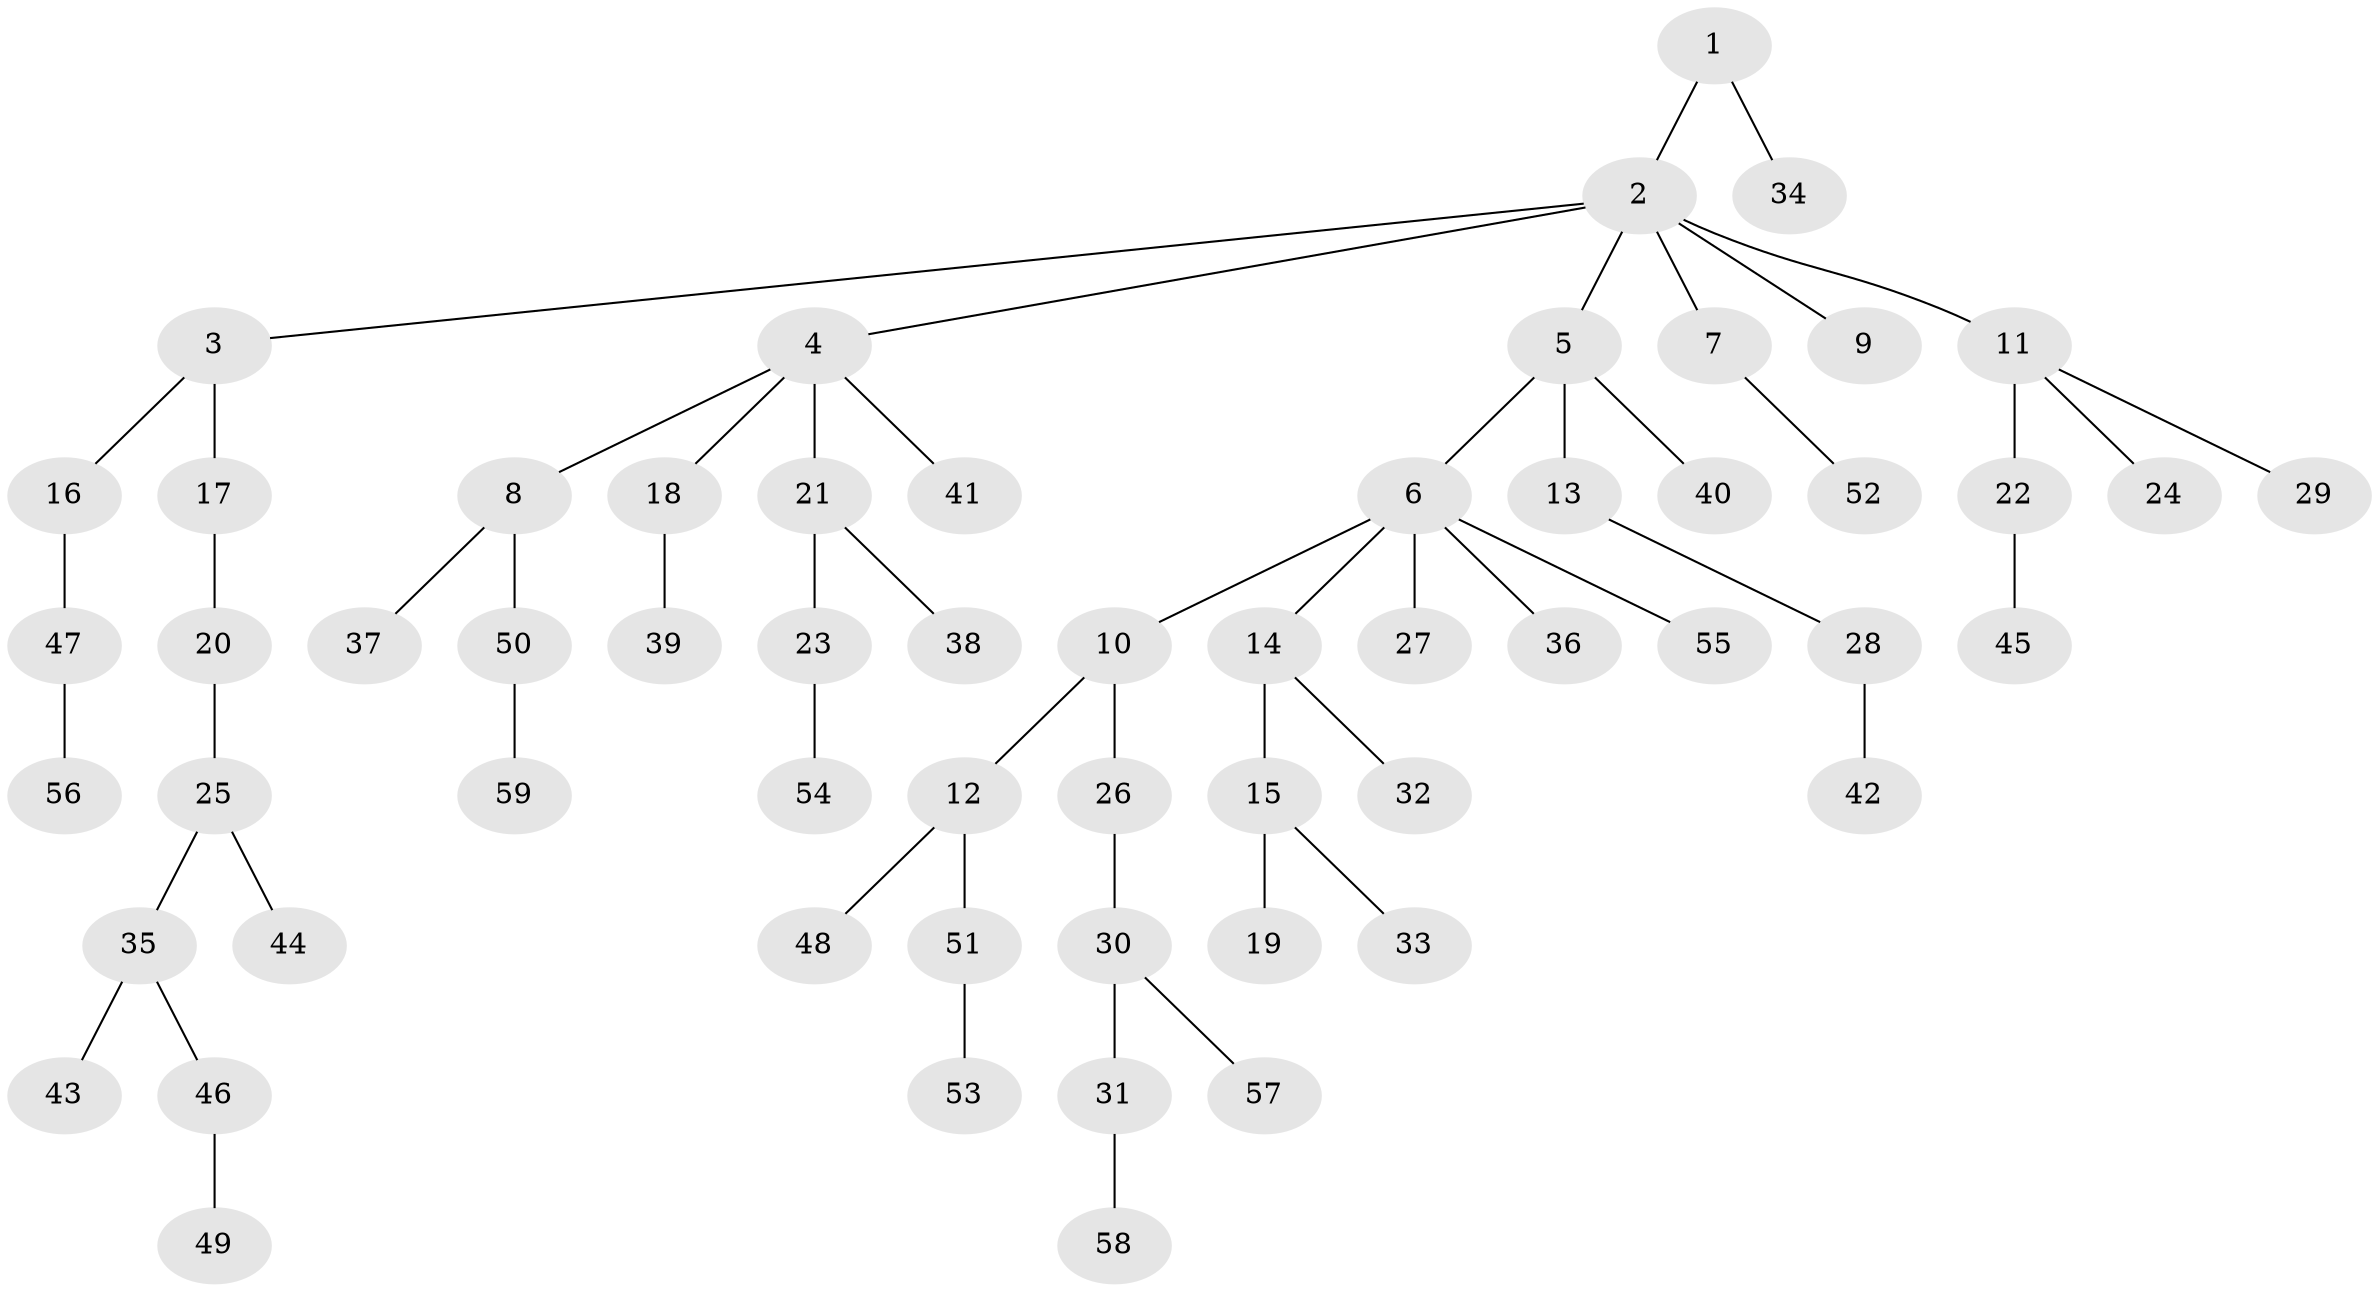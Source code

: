 // Generated by graph-tools (version 1.1) at 2025/53/03/09/25 04:53:55]
// undirected, 59 vertices, 58 edges
graph export_dot {
graph [start="1"]
  node [color=gray90,style=filled];
  1;
  2;
  3;
  4;
  5;
  6;
  7;
  8;
  9;
  10;
  11;
  12;
  13;
  14;
  15;
  16;
  17;
  18;
  19;
  20;
  21;
  22;
  23;
  24;
  25;
  26;
  27;
  28;
  29;
  30;
  31;
  32;
  33;
  34;
  35;
  36;
  37;
  38;
  39;
  40;
  41;
  42;
  43;
  44;
  45;
  46;
  47;
  48;
  49;
  50;
  51;
  52;
  53;
  54;
  55;
  56;
  57;
  58;
  59;
  1 -- 2;
  1 -- 34;
  2 -- 3;
  2 -- 4;
  2 -- 5;
  2 -- 7;
  2 -- 9;
  2 -- 11;
  3 -- 16;
  3 -- 17;
  4 -- 8;
  4 -- 18;
  4 -- 21;
  4 -- 41;
  5 -- 6;
  5 -- 13;
  5 -- 40;
  6 -- 10;
  6 -- 14;
  6 -- 27;
  6 -- 36;
  6 -- 55;
  7 -- 52;
  8 -- 37;
  8 -- 50;
  10 -- 12;
  10 -- 26;
  11 -- 22;
  11 -- 24;
  11 -- 29;
  12 -- 48;
  12 -- 51;
  13 -- 28;
  14 -- 15;
  14 -- 32;
  15 -- 19;
  15 -- 33;
  16 -- 47;
  17 -- 20;
  18 -- 39;
  20 -- 25;
  21 -- 23;
  21 -- 38;
  22 -- 45;
  23 -- 54;
  25 -- 35;
  25 -- 44;
  26 -- 30;
  28 -- 42;
  30 -- 31;
  30 -- 57;
  31 -- 58;
  35 -- 43;
  35 -- 46;
  46 -- 49;
  47 -- 56;
  50 -- 59;
  51 -- 53;
}
